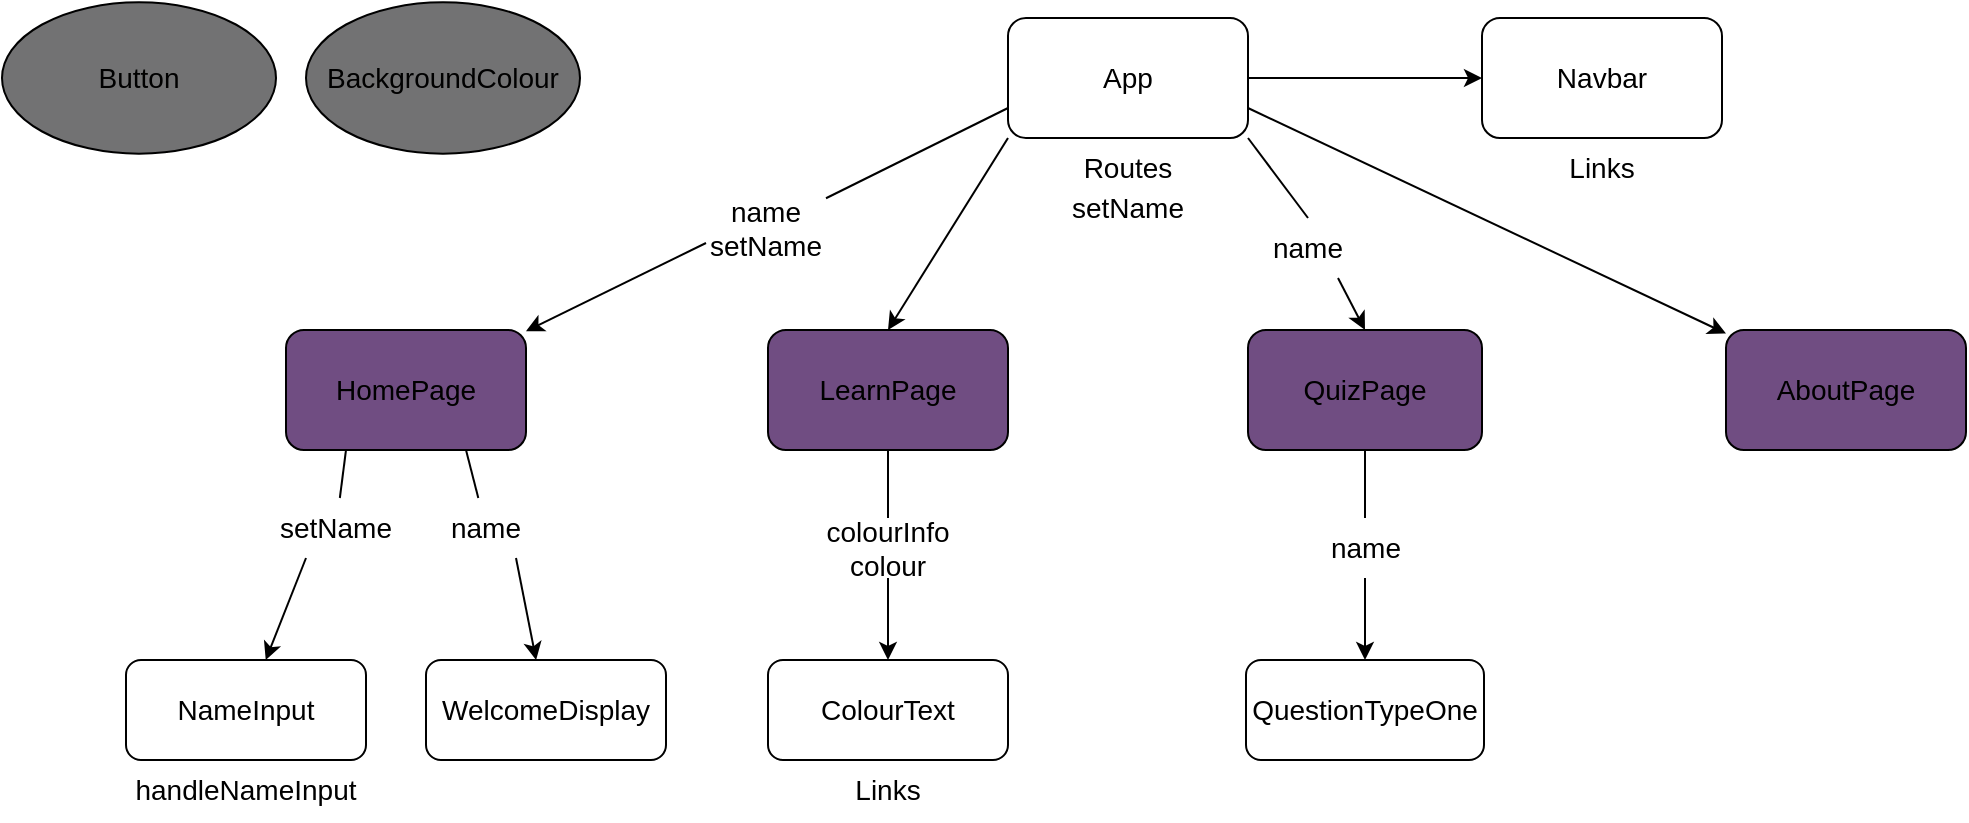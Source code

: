 <mxfile>
    <diagram id="ebTf_PipQa2EC-n7JJIH" name="Page-1">
        <mxGraphModel dx="1485" dy="468" grid="1" gridSize="10" guides="1" tooltips="1" connect="1" arrows="1" fold="1" page="1" pageScale="1" pageWidth="850" pageHeight="1100" math="0" shadow="0">
            <root>
                <mxCell id="0"/>
                <mxCell id="1" parent="0"/>
                <mxCell id="46" value="" style="edgeStyle=none;html=1;fontSize=14;" edge="1" parent="1" source="2" target="11">
                    <mxGeometry relative="1" as="geometry"/>
                </mxCell>
                <mxCell id="47" style="edgeStyle=none;html=1;exitX=0.75;exitY=1;exitDx=0;exitDy=0;entryX=0.5;entryY=0;entryDx=0;entryDy=0;fontSize=14;startArrow=none;" edge="1" parent="1" source="77" target="36">
                    <mxGeometry relative="1" as="geometry"/>
                </mxCell>
                <mxCell id="48" style="edgeStyle=none;html=1;exitX=1;exitY=0.75;exitDx=0;exitDy=0;fontSize=14;" edge="1" parent="1" source="2" target="35">
                    <mxGeometry relative="1" as="geometry"/>
                </mxCell>
                <mxCell id="49" style="edgeStyle=none;html=1;exitX=0;exitY=1;exitDx=0;exitDy=0;entryX=0.5;entryY=0;entryDx=0;entryDy=0;fontSize=14;" edge="1" parent="1" source="2" target="12">
                    <mxGeometry relative="1" as="geometry"/>
                </mxCell>
                <mxCell id="50" style="edgeStyle=none;html=1;exitX=0;exitY=0.75;exitDx=0;exitDy=0;fontSize=14;startArrow=none;" edge="1" parent="1" source="57" target="10">
                    <mxGeometry relative="1" as="geometry"/>
                </mxCell>
                <mxCell id="2" value="&lt;font style=&quot;font-size: 14px;&quot;&gt;App&lt;/font&gt;" style="rounded=1;whiteSpace=wrap;html=1;" parent="1" vertex="1">
                    <mxGeometry x="791" y="30" width="120" height="60" as="geometry"/>
                </mxCell>
                <mxCell id="5" value="&lt;font style=&quot;font-size: 14px;&quot;&gt;NameInput&lt;/font&gt;" style="rounded=1;whiteSpace=wrap;html=1;" parent="1" vertex="1">
                    <mxGeometry x="350" y="351" width="120" height="50" as="geometry"/>
                </mxCell>
                <mxCell id="51" style="edgeStyle=none;html=1;exitX=0.25;exitY=1;exitDx=0;exitDy=0;fontSize=14;startArrow=none;" edge="1" parent="1" source="19" target="5">
                    <mxGeometry relative="1" as="geometry"/>
                </mxCell>
                <mxCell id="52" style="edgeStyle=none;html=1;exitX=0.75;exitY=1;exitDx=0;exitDy=0;fontSize=14;startArrow=none;" edge="1" parent="1" source="55" target="41">
                    <mxGeometry relative="1" as="geometry"/>
                </mxCell>
                <mxCell id="10" value="&lt;font style=&quot;font-size: 14px;&quot;&gt;HomePage&lt;/font&gt;" style="rounded=1;whiteSpace=wrap;html=1;fillColor=#704D82;" parent="1" vertex="1">
                    <mxGeometry x="430" y="186" width="120" height="60" as="geometry"/>
                </mxCell>
                <mxCell id="11" value="&lt;font style=&quot;font-size: 14px;&quot;&gt;Navbar&lt;/font&gt;" style="rounded=1;whiteSpace=wrap;html=1;" parent="1" vertex="1">
                    <mxGeometry x="1028" y="30.0" width="120" height="60" as="geometry"/>
                </mxCell>
                <mxCell id="53" style="edgeStyle=none;html=1;exitX=0.5;exitY=1;exitDx=0;exitDy=0;fontSize=14;startArrow=none;" edge="1" parent="1" source="69" target="44">
                    <mxGeometry relative="1" as="geometry"/>
                </mxCell>
                <mxCell id="12" value="&lt;font style=&quot;font-size: 14px;&quot;&gt;LearnPage&lt;/font&gt;" style="rounded=1;whiteSpace=wrap;html=1;fillColor=#704D82;" parent="1" vertex="1">
                    <mxGeometry x="671" y="186" width="120" height="60" as="geometry"/>
                </mxCell>
                <mxCell id="20" value="setName" style="text;html=1;strokeColor=none;fillColor=none;align=center;verticalAlign=middle;whiteSpace=wrap;rounded=0;fontSize=14;" parent="1" vertex="1">
                    <mxGeometry x="821" y="110" width="60" height="30" as="geometry"/>
                </mxCell>
                <mxCell id="32" value="Routes" style="text;html=1;strokeColor=none;fillColor=none;align=center;verticalAlign=middle;whiteSpace=wrap;rounded=0;fontSize=14;" vertex="1" parent="1">
                    <mxGeometry x="821" y="90" width="60" height="30" as="geometry"/>
                </mxCell>
                <mxCell id="33" value="Links" style="text;html=1;strokeColor=none;fillColor=none;align=center;verticalAlign=middle;whiteSpace=wrap;rounded=0;fontSize=14;" vertex="1" parent="1">
                    <mxGeometry x="1058" y="90" width="60" height="30" as="geometry"/>
                </mxCell>
                <mxCell id="35" value="&lt;font style=&quot;font-size: 14px;&quot;&gt;AboutPage&lt;/font&gt;" style="rounded=1;whiteSpace=wrap;html=1;fillColor=#704D82;" vertex="1" parent="1">
                    <mxGeometry x="1150" y="186" width="120" height="60" as="geometry"/>
                </mxCell>
                <mxCell id="76" style="edgeStyle=none;html=1;exitX=0.5;exitY=1;exitDx=0;exitDy=0;fontSize=14;startArrow=none;" edge="1" parent="1" source="79" target="75">
                    <mxGeometry relative="1" as="geometry"/>
                </mxCell>
                <mxCell id="36" value="&lt;font style=&quot;font-size: 14px;&quot;&gt;QuizPage&lt;br&gt;&lt;/font&gt;" style="rounded=1;whiteSpace=wrap;html=1;fillColor=#704D82;" vertex="1" parent="1">
                    <mxGeometry x="911" y="186" width="117" height="60" as="geometry"/>
                </mxCell>
                <mxCell id="37" value="BackgroundColour" style="ellipse;whiteSpace=wrap;html=1;fontSize=14;fillColor=#727273;" vertex="1" parent="1">
                    <mxGeometry x="440" y="22.17" width="137" height="75.66" as="geometry"/>
                </mxCell>
                <mxCell id="40" value="Button" style="ellipse;whiteSpace=wrap;html=1;fontSize=14;fillColor=#727273;" vertex="1" parent="1">
                    <mxGeometry x="288" y="22.17" width="137" height="75.66" as="geometry"/>
                </mxCell>
                <mxCell id="41" value="&lt;font style=&quot;font-size: 14px;&quot;&gt;WelcomeDisplay&lt;/font&gt;" style="rounded=1;whiteSpace=wrap;html=1;" vertex="1" parent="1">
                    <mxGeometry x="500" y="351" width="120" height="50" as="geometry"/>
                </mxCell>
                <mxCell id="42" value="handleNameInput" style="text;html=1;strokeColor=none;fillColor=none;align=center;verticalAlign=middle;whiteSpace=wrap;rounded=0;fontSize=14;" vertex="1" parent="1">
                    <mxGeometry x="380" y="401" width="60" height="30" as="geometry"/>
                </mxCell>
                <mxCell id="43" value="Links" style="text;html=1;strokeColor=none;fillColor=none;align=center;verticalAlign=middle;whiteSpace=wrap;rounded=0;fontSize=14;" vertex="1" parent="1">
                    <mxGeometry x="701" y="401" width="60" height="30" as="geometry"/>
                </mxCell>
                <mxCell id="44" value="&lt;font style=&quot;font-size: 14px;&quot;&gt;ColourText&lt;br&gt;&lt;/font&gt;" style="rounded=1;whiteSpace=wrap;html=1;" vertex="1" parent="1">
                    <mxGeometry x="671" y="351" width="120" height="50" as="geometry"/>
                </mxCell>
                <mxCell id="58" value="" style="edgeStyle=none;html=1;exitX=0;exitY=0.75;exitDx=0;exitDy=0;fontSize=14;endArrow=none;" edge="1" parent="1" source="2" target="57">
                    <mxGeometry relative="1" as="geometry">
                        <mxPoint x="791" y="75" as="sourcePoint"/>
                        <mxPoint x="550" y="187.894" as="targetPoint"/>
                    </mxGeometry>
                </mxCell>
                <mxCell id="57" value="name&lt;br&gt;setName" style="text;html=1;strokeColor=none;fillColor=none;align=center;verticalAlign=middle;whiteSpace=wrap;rounded=0;fontSize=14;" vertex="1" parent="1">
                    <mxGeometry x="640" y="120" width="60" height="30" as="geometry"/>
                </mxCell>
                <mxCell id="63" value="" style="edgeStyle=none;html=1;exitX=0.25;exitY=1;exitDx=0;exitDy=0;fontSize=14;endArrow=none;" edge="1" parent="1" source="10" target="19">
                    <mxGeometry relative="1" as="geometry">
                        <mxPoint x="460" y="246" as="sourcePoint"/>
                        <mxPoint x="421.792" y="327" as="targetPoint"/>
                    </mxGeometry>
                </mxCell>
                <mxCell id="19" value="setName" style="text;html=1;strokeColor=none;fillColor=none;align=center;verticalAlign=middle;whiteSpace=wrap;rounded=0;fontSize=14;" parent="1" vertex="1">
                    <mxGeometry x="425" y="270" width="60" height="30" as="geometry"/>
                </mxCell>
                <mxCell id="64" value="" style="edgeStyle=none;html=1;exitX=0.75;exitY=1;exitDx=0;exitDy=0;fontSize=14;endArrow=none;" edge="1" parent="1" source="10" target="55">
                    <mxGeometry relative="1" as="geometry">
                        <mxPoint x="520" y="246" as="sourcePoint"/>
                        <mxPoint x="550.566" y="327" as="targetPoint"/>
                    </mxGeometry>
                </mxCell>
                <mxCell id="55" value="name" style="text;html=1;strokeColor=none;fillColor=none;align=center;verticalAlign=middle;whiteSpace=wrap;rounded=0;fontSize=14;" vertex="1" parent="1">
                    <mxGeometry x="500" y="270" width="60" height="30" as="geometry"/>
                </mxCell>
                <mxCell id="71" value="" style="edgeStyle=none;html=1;exitX=0.5;exitY=1;exitDx=0;exitDy=0;fontSize=14;endArrow=none;" edge="1" parent="1" source="12" target="69">
                    <mxGeometry relative="1" as="geometry">
                        <mxPoint x="731" y="246" as="sourcePoint"/>
                        <mxPoint x="731" y="327" as="targetPoint"/>
                    </mxGeometry>
                </mxCell>
                <mxCell id="69" value="colourInfo&lt;br&gt;colour" style="text;html=1;strokeColor=none;fillColor=none;align=center;verticalAlign=middle;whiteSpace=wrap;rounded=0;fontSize=14;" vertex="1" parent="1">
                    <mxGeometry x="701" y="280" width="60" height="30" as="geometry"/>
                </mxCell>
                <mxCell id="75" value="&lt;font style=&quot;font-size: 14px;&quot;&gt;QuestionTypeOne&lt;/font&gt;" style="rounded=1;whiteSpace=wrap;html=1;" vertex="1" parent="1">
                    <mxGeometry x="910" y="351" width="119" height="50" as="geometry"/>
                </mxCell>
                <mxCell id="78" value="" style="edgeStyle=none;html=1;exitX=1;exitY=1;exitDx=0;exitDy=0;entryX=0.5;entryY=0;entryDx=0;entryDy=0;fontSize=14;endArrow=none;" edge="1" parent="1" source="2" target="77">
                    <mxGeometry relative="1" as="geometry">
                        <mxPoint x="911" y="90" as="sourcePoint"/>
                        <mxPoint x="969.5" y="186" as="targetPoint"/>
                    </mxGeometry>
                </mxCell>
                <mxCell id="77" value="name" style="text;html=1;strokeColor=none;fillColor=none;align=center;verticalAlign=middle;whiteSpace=wrap;rounded=0;fontSize=14;" vertex="1" parent="1">
                    <mxGeometry x="911" y="130" width="60" height="30" as="geometry"/>
                </mxCell>
                <mxCell id="80" value="" style="edgeStyle=none;html=1;exitX=0.5;exitY=1;exitDx=0;exitDy=0;fontSize=14;endArrow=none;" edge="1" parent="1" source="36" target="79">
                    <mxGeometry relative="1" as="geometry">
                        <mxPoint x="969.5" y="246" as="sourcePoint"/>
                        <mxPoint x="969.5" y="327" as="targetPoint"/>
                    </mxGeometry>
                </mxCell>
                <mxCell id="79" value="name" style="text;html=1;strokeColor=none;fillColor=none;align=center;verticalAlign=middle;whiteSpace=wrap;rounded=0;fontSize=14;" vertex="1" parent="1">
                    <mxGeometry x="939.5" y="280" width="60" height="30" as="geometry"/>
                </mxCell>
            </root>
        </mxGraphModel>
    </diagram>
</mxfile>